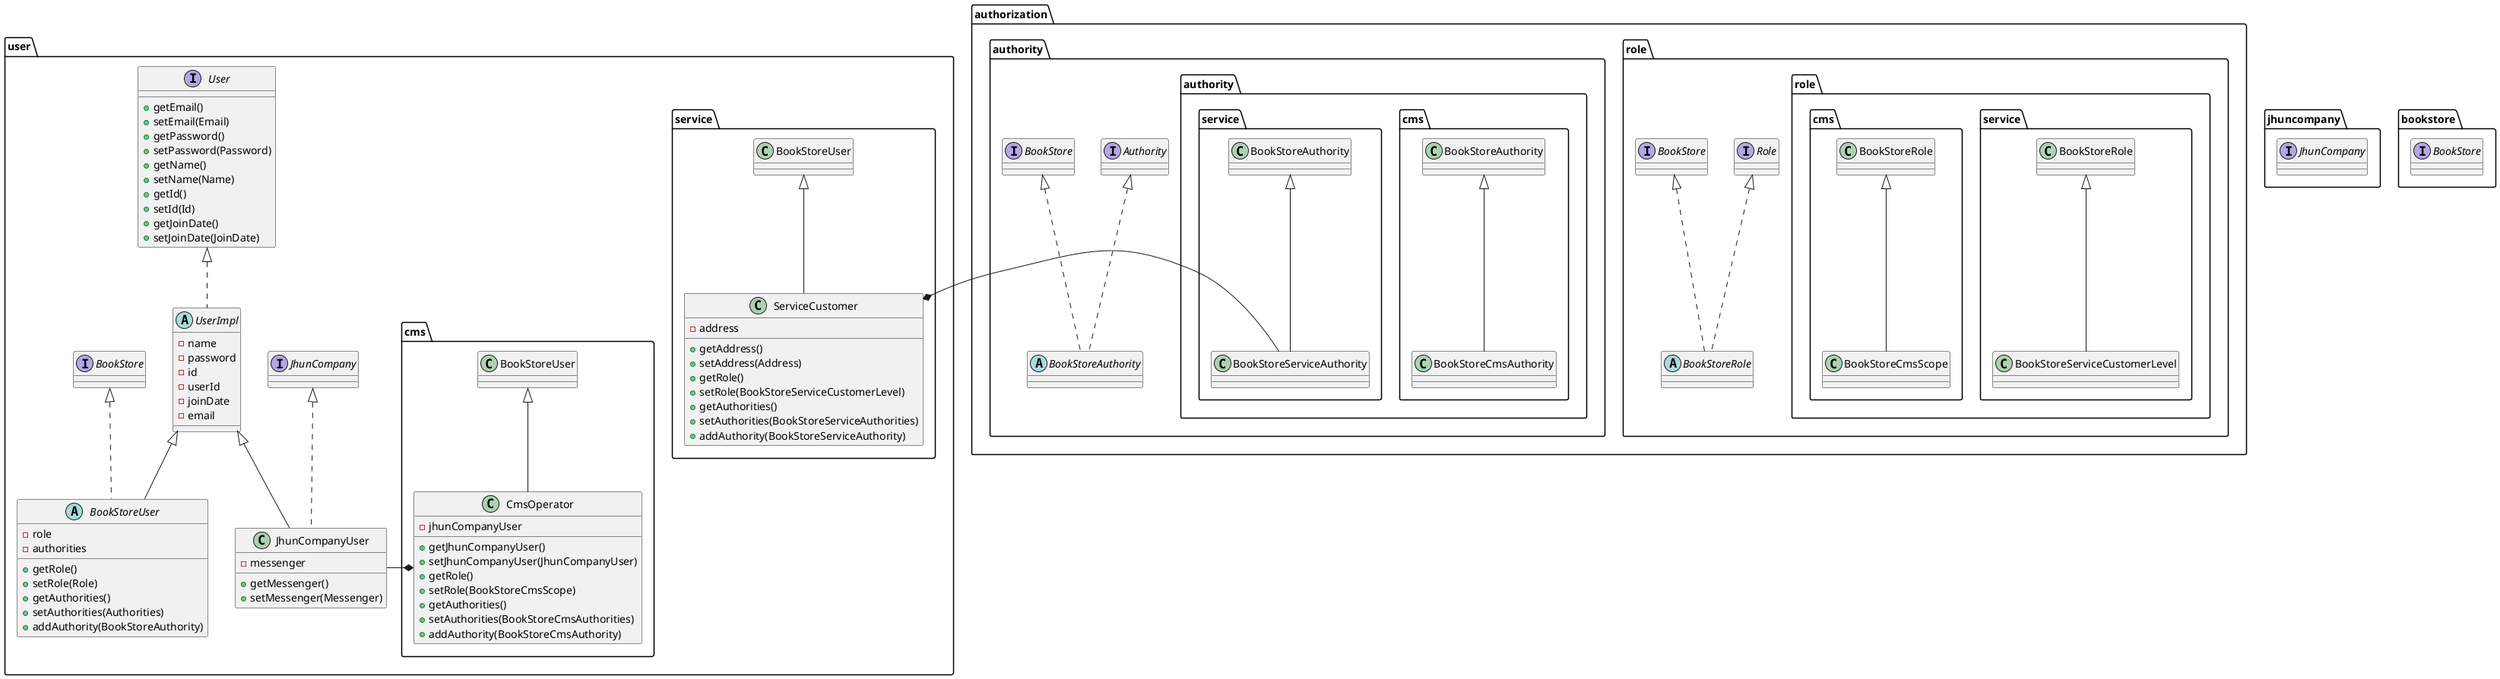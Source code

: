 @startuml

package jhuncompany{
    interface JhunCompany{
    }
}

package bookstore{

interface BookStore

}


package user{

interface User{

    +getEmail()
    +setEmail(Email)
    +getPassword()
    +setPassword(Password)
    +getName()
    +setName(Name)
    +getId()
    +setId(Id)
    +getJoinDate()
    +setJoinDate(JoinDate)
}

abstract class UserImpl implements User{
    -name
    -password
    -id
    -userId
    -joinDate
    -email

}

class JhunCompanyUser extends UserImpl implements JhunCompany{
    -messenger
    +getMessenger()
    +setMessenger(Messenger)
}

abstract class BookStoreUser extends UserImpl implements BookStore{
    -role
    -authorities
    +getRole()
    +setRole(Role)
    +getAuthorities()
    +setAuthorities(Authorities)
    +addAuthority(BookStoreAuthority)
}

    package user.service{
        class ServiceCustomer extends BookStoreUser{
            -address
            +getAddress()
            +setAddress(Address)
            +getRole()
            +setRole(BookStoreServiceCustomerLevel)
            +getAuthorities()
            +setAuthorities(BookStoreServiceAuthorities)
            +addAuthority(BookStoreServiceAuthority)
        }
    }
    package user.cms{
        class CmsOperator extends BookStoreUser{
            -jhunCompanyUser
            +getJhunCompanyUser()
            +setJhunCompanyUser(JhunCompanyUser)
            +getRole()
            +setRole(BookStoreCmsScope)
            +getAuthorities()
            +setAuthorities(BookStoreCmsAuthorities)
            +addAuthority(BookStoreCmsAuthority)
        }
    }

}

package authorization{

package role{
interface Role

    abstract BookStoreRole implements BookStore, Role
    package role.service{
    class BookStoreServiceCustomerLevel extends BookStoreRole
    }
    package role.cms{
    class BookStoreCmsScope extends BookStoreRole
    }

}

package authority{
interface Authority
abstract BookStoreAuthority implements BookStore, Authority

package authority.cms{
class BookStoreCmsAuthority extends BookStoreAuthority
}

package authority.service{
class BookStoreServiceAuthority extends BookStoreAuthority
}

}

JhunCompanyUser -* CmsOperator

BookStoreServiceAuthority -* ServiceCustomer

}

@enduml